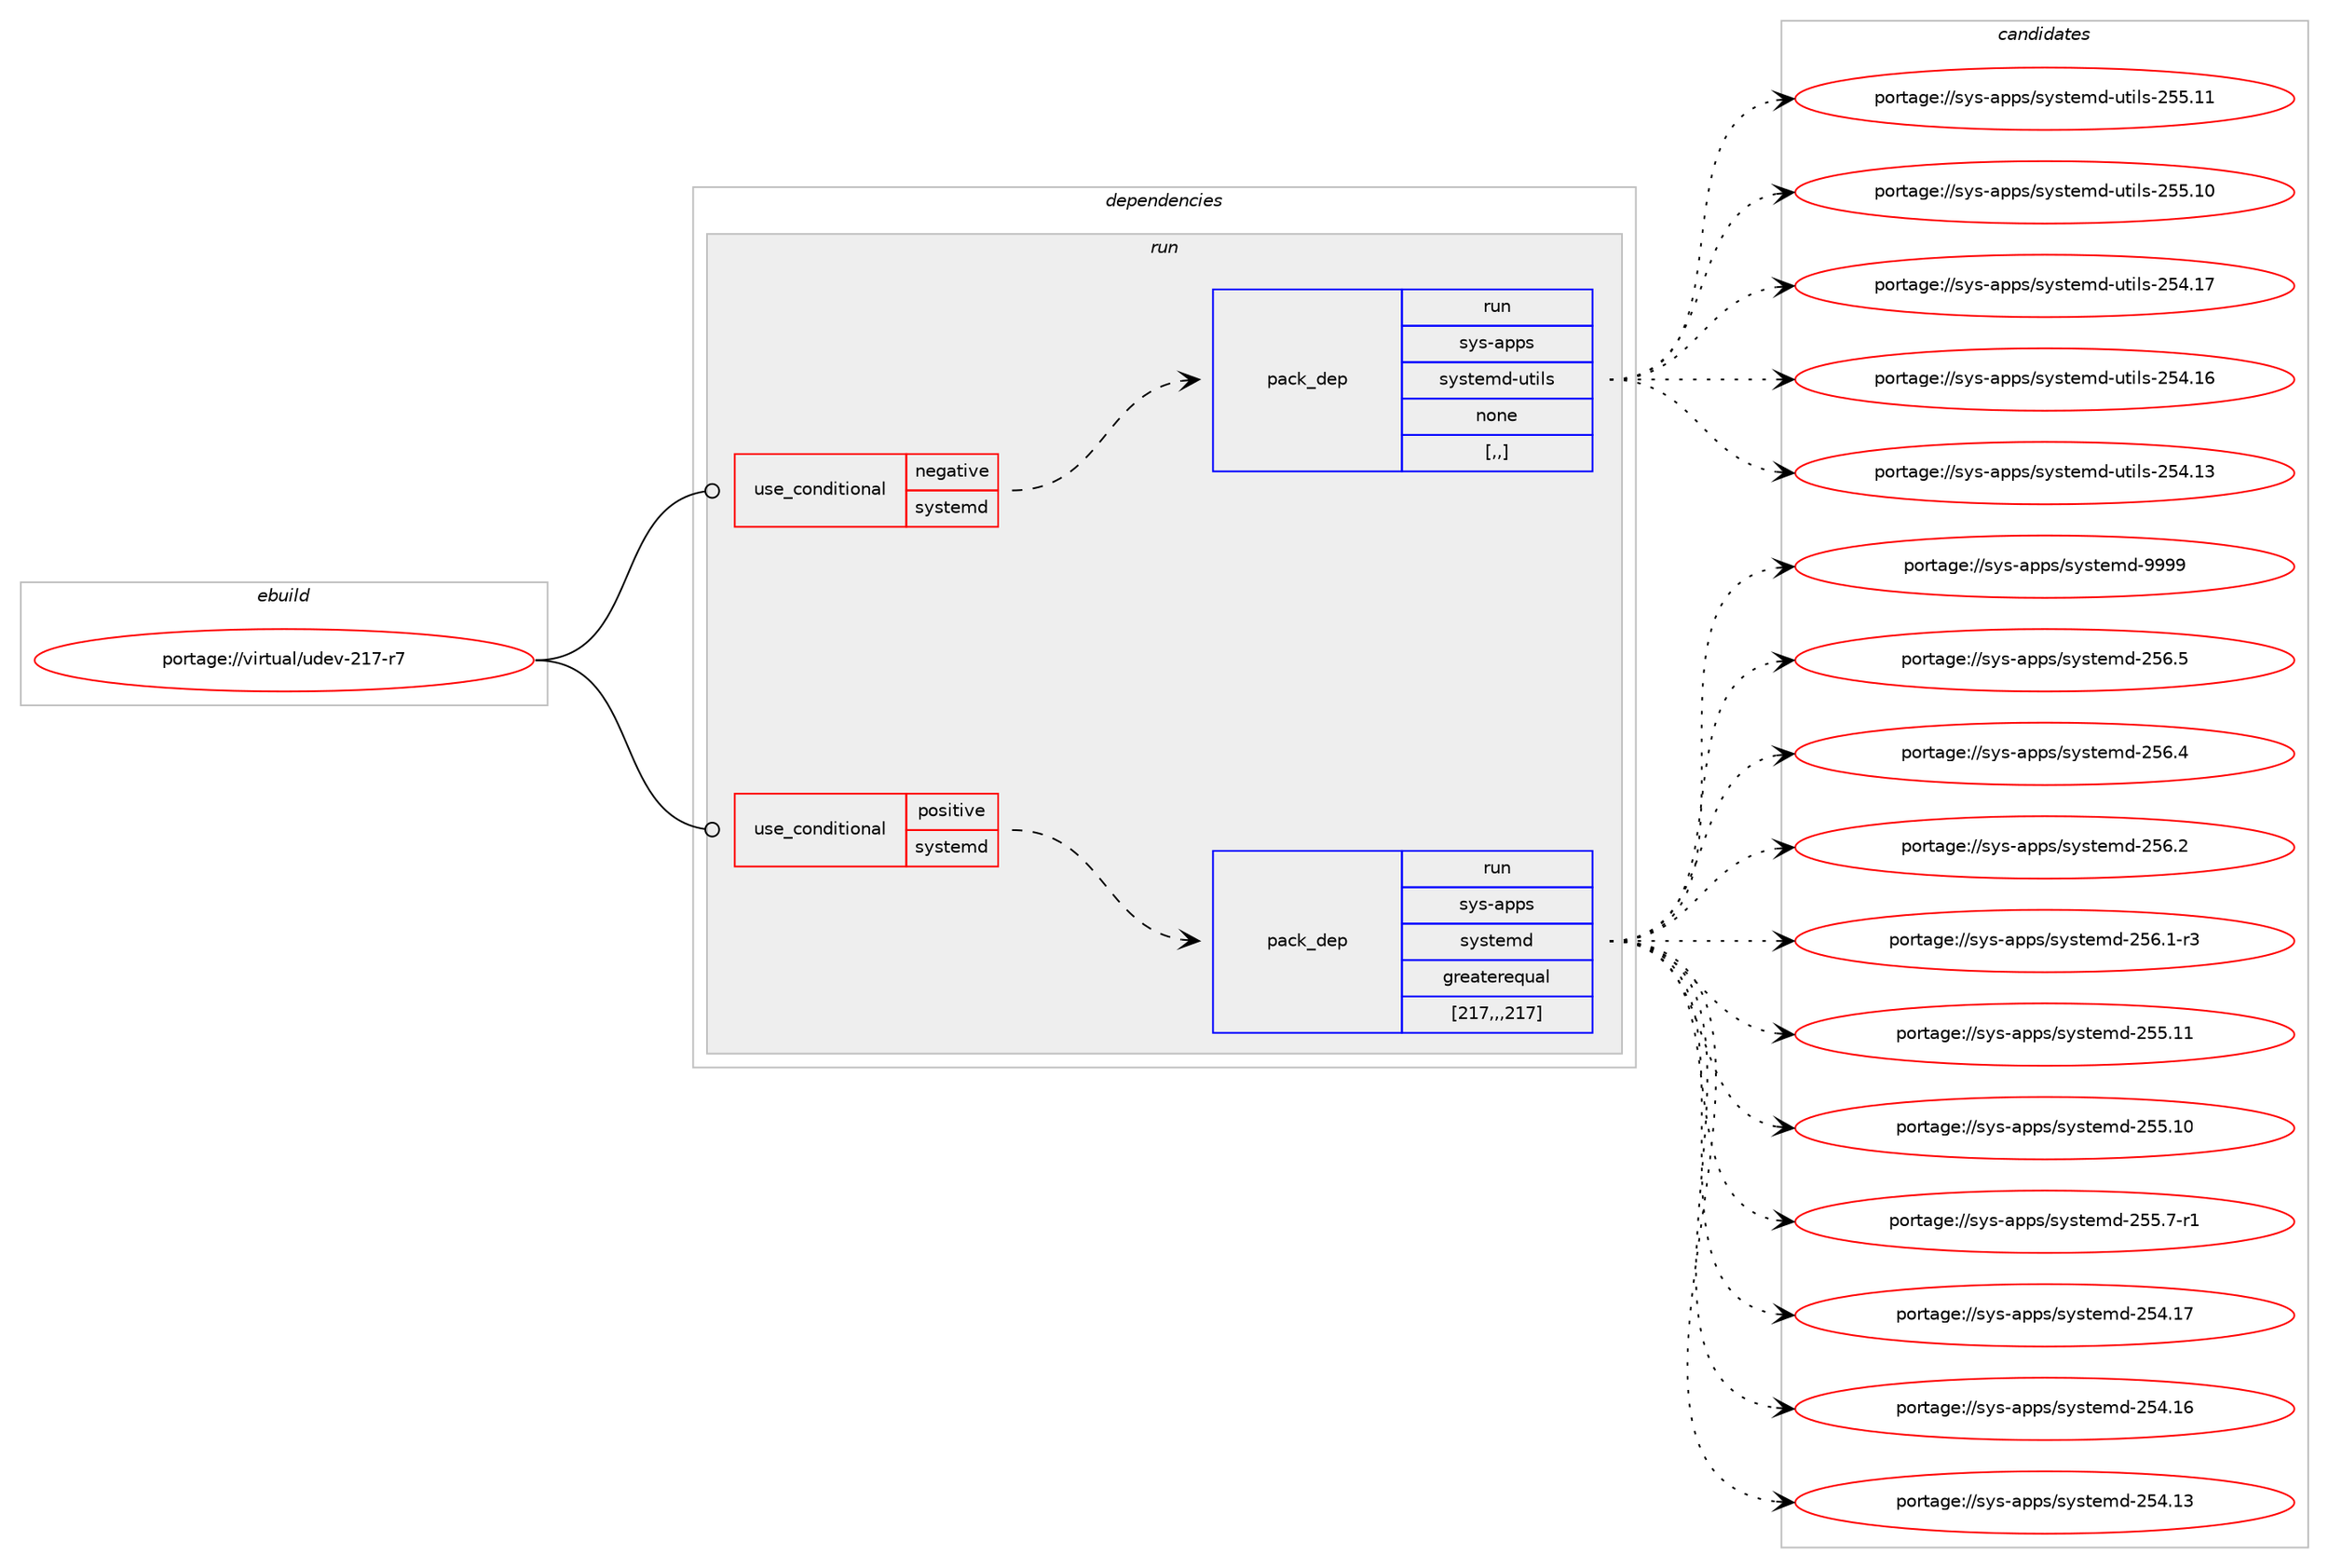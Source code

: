 digraph prolog {

# *************
# Graph options
# *************

newrank=true;
concentrate=true;
compound=true;
graph [rankdir=LR,fontname=Helvetica,fontsize=10,ranksep=1.5];#, ranksep=2.5, nodesep=0.2];
edge  [arrowhead=vee];
node  [fontname=Helvetica,fontsize=10];

# **********
# The ebuild
# **********

subgraph cluster_leftcol {
color=gray;
label=<<i>ebuild</i>>;
id [label="portage://virtual/udev-217-r7", color=red, width=4, href="../virtual/udev-217-r7.svg"];
}

# ****************
# The dependencies
# ****************

subgraph cluster_midcol {
color=gray;
label=<<i>dependencies</i>>;
subgraph cluster_compile {
fillcolor="#eeeeee";
style=filled;
label=<<i>compile</i>>;
}
subgraph cluster_compileandrun {
fillcolor="#eeeeee";
style=filled;
label=<<i>compile and run</i>>;
}
subgraph cluster_run {
fillcolor="#eeeeee";
style=filled;
label=<<i>run</i>>;
subgraph cond11487 {
dependency32287 [label=<<TABLE BORDER="0" CELLBORDER="1" CELLSPACING="0" CELLPADDING="4"><TR><TD ROWSPAN="3" CELLPADDING="10">use_conditional</TD></TR><TR><TD>negative</TD></TR><TR><TD>systemd</TD></TR></TABLE>>, shape=none, color=red];
subgraph pack20527 {
dependency32288 [label=<<TABLE BORDER="0" CELLBORDER="1" CELLSPACING="0" CELLPADDING="4" WIDTH="220"><TR><TD ROWSPAN="6" CELLPADDING="30">pack_dep</TD></TR><TR><TD WIDTH="110">run</TD></TR><TR><TD>sys-apps</TD></TR><TR><TD>systemd-utils</TD></TR><TR><TD>none</TD></TR><TR><TD>[,,]</TD></TR></TABLE>>, shape=none, color=blue];
}
dependency32287:e -> dependency32288:w [weight=20,style="dashed",arrowhead="vee"];
}
id:e -> dependency32287:w [weight=20,style="solid",arrowhead="odot"];
subgraph cond11488 {
dependency32289 [label=<<TABLE BORDER="0" CELLBORDER="1" CELLSPACING="0" CELLPADDING="4"><TR><TD ROWSPAN="3" CELLPADDING="10">use_conditional</TD></TR><TR><TD>positive</TD></TR><TR><TD>systemd</TD></TR></TABLE>>, shape=none, color=red];
subgraph pack20528 {
dependency32290 [label=<<TABLE BORDER="0" CELLBORDER="1" CELLSPACING="0" CELLPADDING="4" WIDTH="220"><TR><TD ROWSPAN="6" CELLPADDING="30">pack_dep</TD></TR><TR><TD WIDTH="110">run</TD></TR><TR><TD>sys-apps</TD></TR><TR><TD>systemd</TD></TR><TR><TD>greaterequal</TD></TR><TR><TD>[217,,,217]</TD></TR></TABLE>>, shape=none, color=blue];
}
dependency32289:e -> dependency32290:w [weight=20,style="dashed",arrowhead="vee"];
}
id:e -> dependency32289:w [weight=20,style="solid",arrowhead="odot"];
}
}

# **************
# The candidates
# **************

subgraph cluster_choices {
rank=same;
color=gray;
label=<<i>candidates</i>>;

subgraph choice20527 {
color=black;
nodesep=1;
choice1151211154597112112115471151211151161011091004511711610510811545505353464949 [label="portage://sys-apps/systemd-utils-255.11", color=red, width=4,href="../sys-apps/systemd-utils-255.11.svg"];
choice1151211154597112112115471151211151161011091004511711610510811545505353464948 [label="portage://sys-apps/systemd-utils-255.10", color=red, width=4,href="../sys-apps/systemd-utils-255.10.svg"];
choice1151211154597112112115471151211151161011091004511711610510811545505352464955 [label="portage://sys-apps/systemd-utils-254.17", color=red, width=4,href="../sys-apps/systemd-utils-254.17.svg"];
choice1151211154597112112115471151211151161011091004511711610510811545505352464954 [label="portage://sys-apps/systemd-utils-254.16", color=red, width=4,href="../sys-apps/systemd-utils-254.16.svg"];
choice1151211154597112112115471151211151161011091004511711610510811545505352464951 [label="portage://sys-apps/systemd-utils-254.13", color=red, width=4,href="../sys-apps/systemd-utils-254.13.svg"];
dependency32288:e -> choice1151211154597112112115471151211151161011091004511711610510811545505353464949:w [style=dotted,weight="100"];
dependency32288:e -> choice1151211154597112112115471151211151161011091004511711610510811545505353464948:w [style=dotted,weight="100"];
dependency32288:e -> choice1151211154597112112115471151211151161011091004511711610510811545505352464955:w [style=dotted,weight="100"];
dependency32288:e -> choice1151211154597112112115471151211151161011091004511711610510811545505352464954:w [style=dotted,weight="100"];
dependency32288:e -> choice1151211154597112112115471151211151161011091004511711610510811545505352464951:w [style=dotted,weight="100"];
}
subgraph choice20528 {
color=black;
nodesep=1;
choice1151211154597112112115471151211151161011091004557575757 [label="portage://sys-apps/systemd-9999", color=red, width=4,href="../sys-apps/systemd-9999.svg"];
choice115121115459711211211547115121115116101109100455053544653 [label="portage://sys-apps/systemd-256.5", color=red, width=4,href="../sys-apps/systemd-256.5.svg"];
choice115121115459711211211547115121115116101109100455053544652 [label="portage://sys-apps/systemd-256.4", color=red, width=4,href="../sys-apps/systemd-256.4.svg"];
choice115121115459711211211547115121115116101109100455053544650 [label="portage://sys-apps/systemd-256.2", color=red, width=4,href="../sys-apps/systemd-256.2.svg"];
choice1151211154597112112115471151211151161011091004550535446494511451 [label="portage://sys-apps/systemd-256.1-r3", color=red, width=4,href="../sys-apps/systemd-256.1-r3.svg"];
choice11512111545971121121154711512111511610110910045505353464949 [label="portage://sys-apps/systemd-255.11", color=red, width=4,href="../sys-apps/systemd-255.11.svg"];
choice11512111545971121121154711512111511610110910045505353464948 [label="portage://sys-apps/systemd-255.10", color=red, width=4,href="../sys-apps/systemd-255.10.svg"];
choice1151211154597112112115471151211151161011091004550535346554511449 [label="portage://sys-apps/systemd-255.7-r1", color=red, width=4,href="../sys-apps/systemd-255.7-r1.svg"];
choice11512111545971121121154711512111511610110910045505352464955 [label="portage://sys-apps/systemd-254.17", color=red, width=4,href="../sys-apps/systemd-254.17.svg"];
choice11512111545971121121154711512111511610110910045505352464954 [label="portage://sys-apps/systemd-254.16", color=red, width=4,href="../sys-apps/systemd-254.16.svg"];
choice11512111545971121121154711512111511610110910045505352464951 [label="portage://sys-apps/systemd-254.13", color=red, width=4,href="../sys-apps/systemd-254.13.svg"];
dependency32290:e -> choice1151211154597112112115471151211151161011091004557575757:w [style=dotted,weight="100"];
dependency32290:e -> choice115121115459711211211547115121115116101109100455053544653:w [style=dotted,weight="100"];
dependency32290:e -> choice115121115459711211211547115121115116101109100455053544652:w [style=dotted,weight="100"];
dependency32290:e -> choice115121115459711211211547115121115116101109100455053544650:w [style=dotted,weight="100"];
dependency32290:e -> choice1151211154597112112115471151211151161011091004550535446494511451:w [style=dotted,weight="100"];
dependency32290:e -> choice11512111545971121121154711512111511610110910045505353464949:w [style=dotted,weight="100"];
dependency32290:e -> choice11512111545971121121154711512111511610110910045505353464948:w [style=dotted,weight="100"];
dependency32290:e -> choice1151211154597112112115471151211151161011091004550535346554511449:w [style=dotted,weight="100"];
dependency32290:e -> choice11512111545971121121154711512111511610110910045505352464955:w [style=dotted,weight="100"];
dependency32290:e -> choice11512111545971121121154711512111511610110910045505352464954:w [style=dotted,weight="100"];
dependency32290:e -> choice11512111545971121121154711512111511610110910045505352464951:w [style=dotted,weight="100"];
}
}

}
